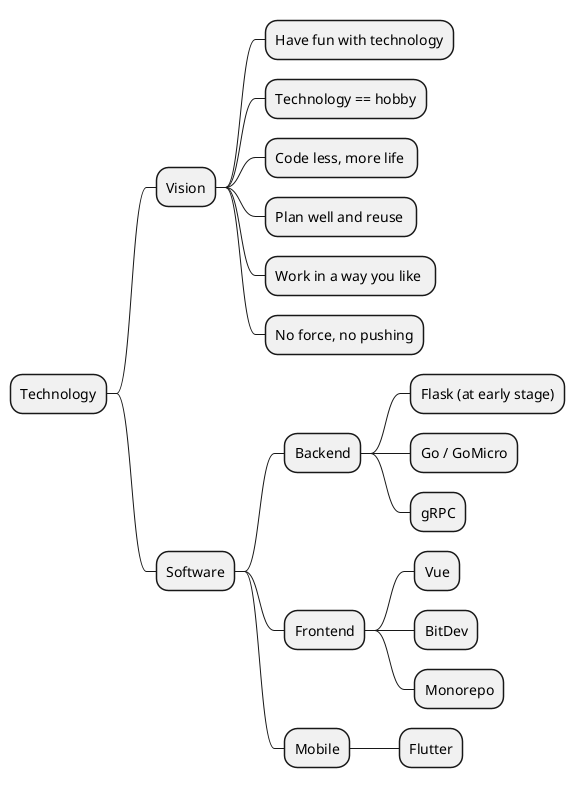 @startmindmap Technology

* Technology
** Vision
*** Have fun with technology
*** Technology == hobby
*** Code less, more life 
*** Plan well and reuse 
*** Work in a way you like 
*** No force, no pushing
** Software
*** Backend
**** Flask (at early stage)
**** Go / GoMicro
**** gRPC
*** Frontend
**** Vue
**** BitDev
**** Monorepo
*** Mobile
**** Flutter
 
@endmindmap